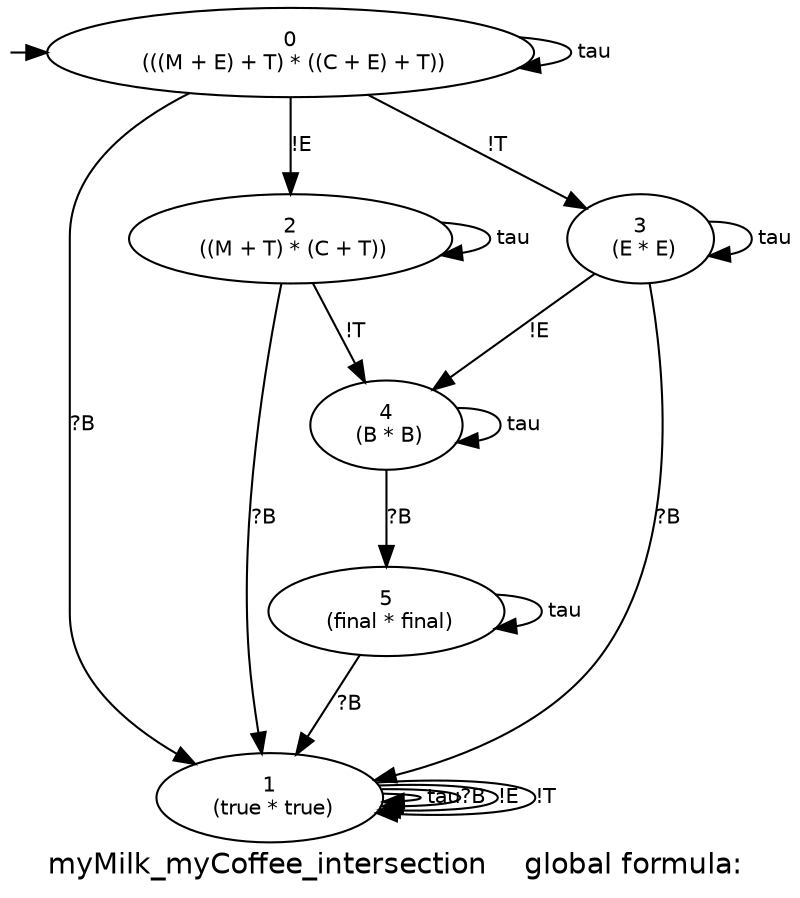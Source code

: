 digraph D {
graph [fontname="Helvetica", label="myMilk_myCoffee_intersection    global formula: "];
node [fontname="Helvetica" fontsize=10];
edge [fontname="Helvetica" fontsize=10];
  q_0 [label="" height="0.01" width="0.01" style="invis"];
  q_0 -> 0 [minlen="0.5"];
  0 [label="0\n (((M + E) + T) * ((C + E) + T))"]
  0 -> 0 [label=" tau"]
  0 -> 1 [label="?B"]
  0 -> 2 [label="!E"]
  0 -> 3 [label="!T"]
  1 [label="1\n (true * true)"]
  1 -> 1 [label=" tau"]
  1 -> 1 [label="?B"]
  1 -> 1 [label="!E"]
  1 -> 1 [label="!T"]
  2 [label="2\n ((M + T) * (C + T))"]
  2 -> 2 [label=" tau"]
  2 -> 1 [label="?B"]
  2 -> 4 [label="!T"]
  3 [label="3\n (E * E)"]
  3 -> 3 [label=" tau"]
  3 -> 1 [label="?B"]
  3 -> 4 [label="!E"]
  4 [label="4\n (B * B)"]
  4 -> 4 [label=" tau"]
  4 -> 5 [label="?B"]
  5 [label="5\n (final * final)"]
  5 -> 5 [label=" tau"]
  5 -> 1 [label="?B"]
}
